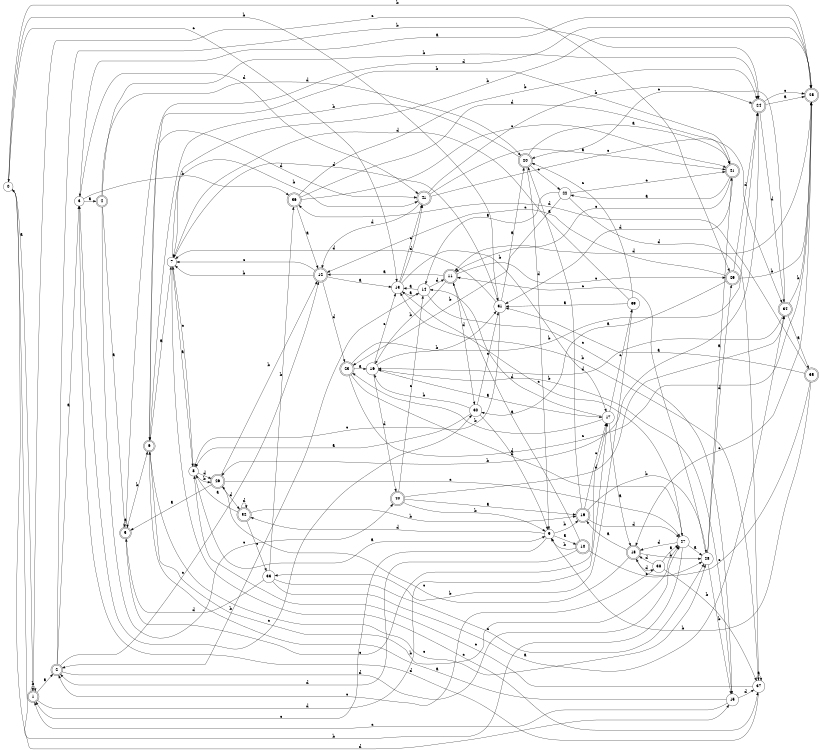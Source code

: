 digraph n34_3 {
__start0 [label="" shape="none"];

rankdir=LR;
size="8,5";

s0 [style="filled", color="black", fillcolor="white" shape="circle", label="0"];
s1 [style="rounded,filled", color="black", fillcolor="white" shape="doublecircle", label="1"];
s2 [style="rounded,filled", color="black", fillcolor="white" shape="doublecircle", label="2"];
s3 [style="filled", color="black", fillcolor="white" shape="circle", label="3"];
s4 [style="rounded,filled", color="black", fillcolor="white" shape="doublecircle", label="4"];
s5 [style="rounded,filled", color="black", fillcolor="white" shape="doublecircle", label="5"];
s6 [style="rounded,filled", color="black", fillcolor="white" shape="doublecircle", label="6"];
s7 [style="filled", color="black", fillcolor="white" shape="circle", label="7"];
s8 [style="filled", color="black", fillcolor="white" shape="circle", label="8"];
s9 [style="filled", color="black", fillcolor="white" shape="circle", label="9"];
s10 [style="rounded,filled", color="black", fillcolor="white" shape="doublecircle", label="10"];
s11 [style="rounded,filled", color="black", fillcolor="white" shape="doublecircle", label="11"];
s12 [style="rounded,filled", color="black", fillcolor="white" shape="doublecircle", label="12"];
s13 [style="filled", color="black", fillcolor="white" shape="circle", label="13"];
s14 [style="filled", color="black", fillcolor="white" shape="circle", label="14"];
s15 [style="filled", color="black", fillcolor="white" shape="circle", label="15"];
s16 [style="filled", color="black", fillcolor="white" shape="circle", label="16"];
s17 [style="filled", color="black", fillcolor="white" shape="circle", label="17"];
s18 [style="rounded,filled", color="black", fillcolor="white" shape="doublecircle", label="18"];
s19 [style="rounded,filled", color="black", fillcolor="white" shape="doublecircle", label="19"];
s20 [style="rounded,filled", color="black", fillcolor="white" shape="doublecircle", label="20"];
s21 [style="rounded,filled", color="black", fillcolor="white" shape="doublecircle", label="21"];
s22 [style="filled", color="black", fillcolor="white" shape="circle", label="22"];
s23 [style="rounded,filled", color="black", fillcolor="white" shape="doublecircle", label="23"];
s24 [style="rounded,filled", color="black", fillcolor="white" shape="doublecircle", label="24"];
s25 [style="rounded,filled", color="black", fillcolor="white" shape="doublecircle", label="25"];
s26 [style="rounded,filled", color="black", fillcolor="white" shape="doublecircle", label="26"];
s27 [style="filled", color="black", fillcolor="white" shape="circle", label="27"];
s28 [style="filled", color="black", fillcolor="white" shape="circle", label="28"];
s29 [style="rounded,filled", color="black", fillcolor="white" shape="doublecircle", label="29"];
s30 [style="filled", color="black", fillcolor="white" shape="circle", label="30"];
s31 [style="filled", color="black", fillcolor="white" shape="circle", label="31"];
s32 [style="rounded,filled", color="black", fillcolor="white" shape="doublecircle", label="32"];
s33 [style="filled", color="black", fillcolor="white" shape="circle", label="33"];
s34 [style="rounded,filled", color="black", fillcolor="white" shape="doublecircle", label="34"];
s35 [style="rounded,filled", color="black", fillcolor="white" shape="doublecircle", label="35"];
s36 [style="rounded,filled", color="black", fillcolor="white" shape="doublecircle", label="36"];
s37 [style="filled", color="black", fillcolor="white" shape="circle", label="37"];
s38 [style="filled", color="black", fillcolor="white" shape="circle", label="38"];
s39 [style="filled", color="black", fillcolor="white" shape="circle", label="39"];
s40 [style="rounded,filled", color="black", fillcolor="white" shape="doublecircle", label="40"];
s41 [style="rounded,filled", color="black", fillcolor="white" shape="doublecircle", label="41"];
s0 -> s1 [label="a"];
s0 -> s25 [label="b"];
s0 -> s13 [label="c"];
s0 -> s15 [label="d"];
s1 -> s2 [label="a"];
s1 -> s1 [label="b"];
s1 -> s29 [label="c"];
s1 -> s17 [label="d"];
s2 -> s3 [label="a"];
s2 -> s24 [label="b"];
s2 -> s12 [label="c"];
s2 -> s27 [label="d"];
s3 -> s4 [label="a"];
s3 -> s36 [label="b"];
s3 -> s30 [label="c"];
s3 -> s41 [label="d"];
s4 -> s5 [label="a"];
s4 -> s24 [label="b"];
s4 -> s40 [label="c"];
s4 -> s20 [label="d"];
s5 -> s5 [label="a"];
s5 -> s6 [label="b"];
s5 -> s17 [label="c"];
s5 -> s25 [label="d"];
s6 -> s7 [label="a"];
s6 -> s27 [label="b"];
s6 -> s28 [label="c"];
s6 -> s41 [label="d"];
s7 -> s8 [label="a"];
s7 -> s41 [label="b"];
s7 -> s37 [label="c"];
s7 -> s31 [label="d"];
s8 -> s9 [label="a"];
s8 -> s26 [label="b"];
s8 -> s7 [label="c"];
s8 -> s26 [label="d"];
s9 -> s10 [label="a"];
s9 -> s19 [label="b"];
s9 -> s1 [label="c"];
s9 -> s32 [label="d"];
s10 -> s11 [label="a"];
s10 -> s9 [label="b"];
s10 -> s28 [label="c"];
s10 -> s2 [label="d"];
s11 -> s12 [label="a"];
s11 -> s16 [label="b"];
s11 -> s29 [label="c"];
s11 -> s30 [label="d"];
s12 -> s13 [label="a"];
s12 -> s7 [label="b"];
s12 -> s7 [label="c"];
s12 -> s23 [label="d"];
s13 -> s14 [label="a"];
s13 -> s17 [label="b"];
s13 -> s41 [label="c"];
s13 -> s41 [label="d"];
s14 -> s13 [label="a"];
s14 -> s2 [label="b"];
s14 -> s15 [label="c"];
s14 -> s11 [label="d"];
s15 -> s6 [label="a"];
s15 -> s16 [label="b"];
s15 -> s1 [label="c"];
s15 -> s37 [label="d"];
s16 -> s17 [label="a"];
s16 -> s31 [label="b"];
s16 -> s13 [label="c"];
s16 -> s40 [label="d"];
s17 -> s18 [label="a"];
s17 -> s23 [label="b"];
s17 -> s39 [label="c"];
s17 -> s14 [label="d"];
s18 -> s19 [label="a"];
s18 -> s28 [label="b"];
s18 -> s26 [label="c"];
s18 -> s38 [label="d"];
s19 -> s20 [label="a"];
s19 -> s28 [label="b"];
s19 -> s17 [label="c"];
s19 -> s27 [label="d"];
s20 -> s21 [label="a"];
s20 -> s6 [label="b"];
s20 -> s22 [label="c"];
s20 -> s9 [label="d"];
s21 -> s22 [label="a"];
s21 -> s6 [label="b"];
s21 -> s11 [label="c"];
s21 -> s31 [label="d"];
s22 -> s14 [label="a"];
s22 -> s23 [label="b"];
s22 -> s21 [label="c"];
s22 -> s37 [label="d"];
s23 -> s16 [label="a"];
s23 -> s24 [label="b"];
s23 -> s25 [label="c"];
s23 -> s27 [label="d"];
s24 -> s25 [label="a"];
s24 -> s26 [label="b"];
s24 -> s25 [label="c"];
s24 -> s34 [label="d"];
s25 -> s3 [label="a"];
s25 -> s7 [label="b"];
s25 -> s18 [label="c"];
s25 -> s11 [label="d"];
s26 -> s5 [label="a"];
s26 -> s12 [label="b"];
s26 -> s27 [label="c"];
s26 -> s32 [label="d"];
s27 -> s28 [label="a"];
s27 -> s0 [label="b"];
s27 -> s13 [label="c"];
s27 -> s18 [label="d"];
s28 -> s21 [label="a"];
s28 -> s15 [label="b"];
s28 -> s11 [label="c"];
s28 -> s29 [label="d"];
s29 -> s30 [label="a"];
s29 -> s25 [label="b"];
s29 -> s12 [label="c"];
s29 -> s24 [label="d"];
s30 -> s8 [label="a"];
s30 -> s16 [label="b"];
s30 -> s31 [label="c"];
s30 -> s9 [label="d"];
s31 -> s20 [label="a"];
s31 -> s0 [label="b"];
s31 -> s8 [label="c"];
s31 -> s7 [label="d"];
s32 -> s8 [label="a"];
s32 -> s19 [label="b"];
s32 -> s33 [label="c"];
s32 -> s32 [label="d"];
s33 -> s34 [label="a"];
s33 -> s36 [label="b"];
s33 -> s28 [label="c"];
s33 -> s5 [label="d"];
s34 -> s35 [label="a"];
s34 -> s25 [label="b"];
s34 -> s20 [label="c"];
s34 -> s16 [label="d"];
s35 -> s31 [label="a"];
s35 -> s9 [label="b"];
s35 -> s18 [label="c"];
s35 -> s36 [label="d"];
s36 -> s12 [label="a"];
s36 -> s24 [label="b"];
s36 -> s21 [label="c"];
s36 -> s21 [label="d"];
s37 -> s37 [label="a"];
s37 -> s13 [label="b"];
s37 -> s8 [label="c"];
s37 -> s3 [label="d"];
s38 -> s27 [label="a"];
s38 -> s37 [label="b"];
s38 -> s2 [label="c"];
s38 -> s18 [label="d"];
s39 -> s31 [label="a"];
s39 -> s33 [label="b"];
s39 -> s20 [label="c"];
s39 -> s7 [label="d"];
s40 -> s19 [label="a"];
s40 -> s9 [label="b"];
s40 -> s14 [label="c"];
s40 -> s34 [label="d"];
s41 -> s21 [label="a"];
s41 -> s24 [label="b"];
s41 -> s34 [label="c"];
s41 -> s12 [label="d"];

}